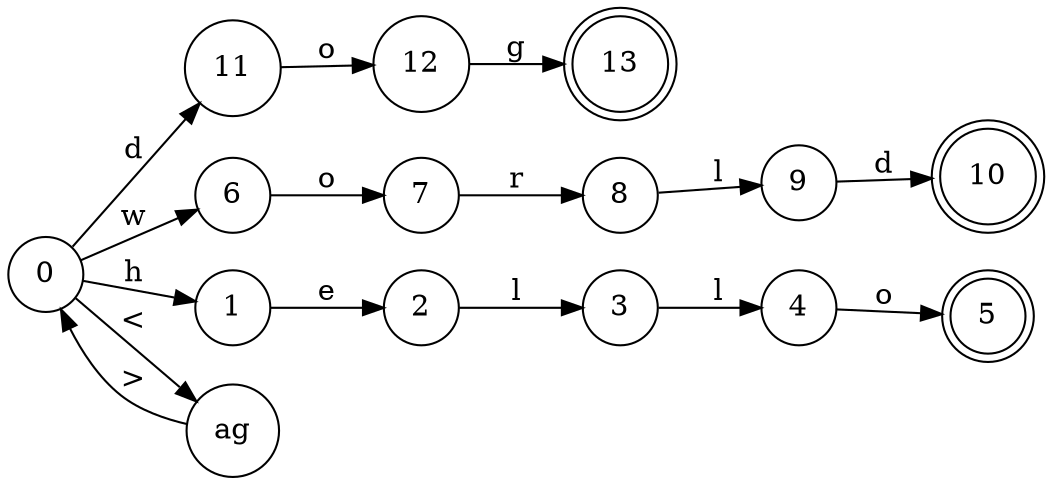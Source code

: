 digraph {
rankdir = "LR";
// NODES
node [shape=circle] Node_0[label="0"];
node [shape=circle] Node_11[label="11"];
node [shape=circle] Node_6[label="6"];
node [shape=circle] Node_1[label="1"];
node [shape=circle] Nodetag[label="ag"];
node [shape=circle] Node_12[label="12"];
node [shape=circle] Node_7[label="7"];
node [shape=circle] Node_2[label="2"];
node [shape=doublecircle] Node_13[label="13"];
node [shape=circle] Node_8[label="8"];
node [shape=circle] Node_3[label="3"];
node [shape=circle] Node_9[label="9"];
node [shape=circle] Node_4[label="4"];
node [shape=doublecircle] Node_10[label="10"];
node [shape=doublecircle] Node_5[label="5"];

// TRANSITIONS
Node_0 -> Node_11 [label="d"];
Node_0 -> Node_6 [label="w"];
Node_0 -> Node_1 [label="h"];
Node_0 -> Nodetag [label="<"];
Node_11 -> Node_12 [label="o"];
Node_6 -> Node_7 [label="o"];
Node_1 -> Node_2 [label="e"];
Nodetag -> Node_0 [label=">"];
Node_12 -> Node_13 [label="g"];
Node_7 -> Node_8 [label="r"];
Node_2 -> Node_3 [label="l"];
Node_8 -> Node_9 [label="l"];
Node_3 -> Node_4 [label="l"];
Node_9 -> Node_10 [label="d"];
Node_4 -> Node_5 [label="o"];
}